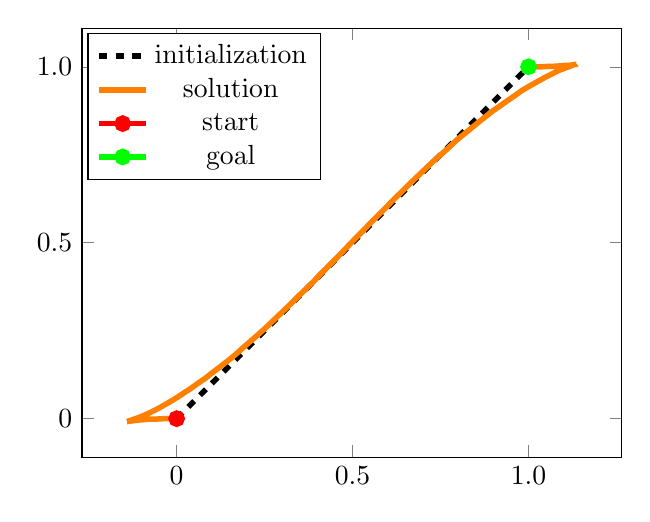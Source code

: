 \begin{tikzpicture}[]
\begin{axis}[
  legend style = {{at={(0.01,0.99)},anchor=north west}},
  axis equal image = {true},
  hide axis = {false},
  xticklabels={0,0.5,1.0},
  xtick={0,0.5,1.0},
  yticklabels={0,0.5,1.0},
  ytick={0,0.5,1.0},
]

\addplot+[
	dashed,
  mark = {none},
  color=black, line width=2pt
] coordinates {
  (0.0, 0.0)
  (0.01, 0.01)
  (0.02, 0.02)
  (0.03, 0.03)
  (0.04, 0.04)
  (0.05, 0.05)
  (0.06, 0.06)
  (0.07, 0.07)
  (0.08, 0.08)
  (0.09, 0.09)
  (0.1, 0.1)
  (0.11, 0.11)
  (0.12, 0.12)
  (0.13, 0.13)
  (0.14, 0.14)
  (0.15, 0.15)
  (0.16, 0.16)
  (0.17, 0.17)
  (0.18, 0.18)
  (0.19, 0.19)
  (0.2, 0.2)
  (0.21, 0.21)
  (0.22, 0.22)
  (0.23, 0.23)
  (0.24, 0.24)
  (0.25, 0.25)
  (0.26, 0.26)
  (0.27, 0.27)
  (0.28, 0.28)
  (0.29, 0.29)
  (0.3, 0.3)
  (0.31, 0.31)
  (0.32, 0.32)
  (0.33, 0.33)
  (0.34, 0.34)
  (0.35, 0.35)
  (0.36, 0.36)
  (0.37, 0.37)
  (0.38, 0.38)
  (0.39, 0.39)
  (0.4, 0.4)
  (0.41, 0.41)
  (0.42, 0.42)
  (0.43, 0.43)
  (0.44, 0.44)
  (0.45, 0.45)
  (0.46, 0.46)
  (0.47, 0.47)
  (0.48, 0.48)
  (0.49, 0.49)
  (0.5, 0.5)
  (0.51, 0.51)
  (0.52, 0.52)
  (0.53, 0.53)
  (0.54, 0.54)
  (0.55, 0.55)
  (0.56, 0.56)
  (0.57, 0.57)
  (0.58, 0.58)
  (0.59, 0.59)
  (0.6, 0.6)
  (0.61, 0.61)
  (0.62, 0.62)
  (0.63, 0.63)
  (0.64, 0.64)
  (0.65, 0.65)
  (0.66, 0.66)
  (0.67, 0.67)
  (0.68, 0.68)
  (0.69, 0.69)
  (0.7, 0.7)
  (0.71, 0.71)
  (0.72, 0.72)
  (0.73, 0.73)
  (0.74, 0.74)
  (0.75, 0.75)
  (0.76, 0.76)
  (0.77, 0.77)
  (0.78, 0.78)
  (0.79, 0.79)
  (0.8, 0.8)
  (0.81, 0.81)
  (0.82, 0.82)
  (0.83, 0.83)
  (0.84, 0.84)
  (0.85, 0.85)
  (0.86, 0.86)
  (0.87, 0.87)
  (0.88, 0.88)
  (0.89, 0.89)
  (0.9, 0.9)
  (0.91, 0.91)
  (0.92, 0.92)
  (0.93, 0.93)
  (0.94, 0.94)
  (0.95, 0.95)
  (0.96, 0.96)
  (0.97, 0.97)
  (0.98, 0.98)
  (0.99, 0.99)
  (1.0, 1.0)
};
\addlegendentry{{}{initialization}}

\addplot+[
  mark = {none},
  color=orange, line width=2pt
] coordinates {
  (0.0, 0.0)
  (-0.019, -6.283e-5)
  (-0.037, -0.0)
  (-0.054, -0.001)
  (-0.07, -0.001)
  (-0.085, -0.002)
  (-0.097, -0.003)
  (-0.109, -0.004)
  (-0.118, -0.005)
  (-0.126, -0.006)
  (-0.133, -0.007)
  (-0.137, -0.007)
  (-0.14, -0.008)
  (-0.141, -0.008)
  (-0.14, -0.008)
  (-0.138, -0.007)
  (-0.134, -0.006)
  (-0.128, -0.004)
  (-0.12, -0.001)
  (-0.111, 0.002)
  (-0.101, 0.006)
  (-0.089, 0.011)
  (-0.076, 0.017)
  (-0.062, 0.024)
  (-0.047, 0.032)
  (-0.031, 0.041)
  (-0.014, 0.051)
  (0.004, 0.062)
  (0.022, 0.074)
  (0.042, 0.087)
  (0.061, 0.101)
  (0.082, 0.115)
  (0.102, 0.131)
  (0.123, 0.147)
  (0.145, 0.164)
  (0.167, 0.182)
  (0.188, 0.201)
  (0.21, 0.22)
  (0.233, 0.24)
  (0.255, 0.26)
  (0.277, 0.281)
  (0.3, 0.303)
  (0.323, 0.325)
  (0.345, 0.347)
  (0.368, 0.369)
  (0.391, 0.392)
  (0.413, 0.415)
  (0.436, 0.438)
  (0.459, 0.461)
  (0.481, 0.484)
  (0.504, 0.508)
  (0.527, 0.531)
  (0.549, 0.554)
  (0.572, 0.577)
  (0.595, 0.6)
  (0.617, 0.623)
  (0.64, 0.645)
  (0.662, 0.667)
  (0.685, 0.689)
  (0.707, 0.71)
  (0.729, 0.731)
  (0.752, 0.751)
  (0.774, 0.771)
  (0.795, 0.791)
  (0.817, 0.809)
  (0.839, 0.827)
  (0.86, 0.844)
  (0.881, 0.861)
  (0.902, 0.877)
  (0.922, 0.891)
  (0.942, 0.905)
  (0.961, 0.918)
  (0.979, 0.931)
  (0.997, 0.942)
  (1.015, 0.952)
  (1.031, 0.961)
  (1.047, 0.97)
  (1.061, 0.977)
  (1.075, 0.984)
  (1.087, 0.99)
  (1.098, 0.994)
  (1.108, 0.998)
  (1.117, 1.001)
  (1.124, 1.004)
  (1.129, 1.006)
  (1.133, 1.007)
  (1.136, 1.007)
  (1.137, 1.008)
  (1.136, 1.007)
  (1.133, 1.007)
  (1.129, 1.006)
  (1.123, 1.005)
  (1.115, 1.004)
  (1.105, 1.004)
  (1.095, 1.003)
  (1.082, 1.002)
  (1.068, 1.001)
  (1.053, 1.001)
  (1.036, 1.0)
  (1.019, 1.0)
  (1.0, 1.0)
};
\addlegendentry{{}{solution}}

\addplot+[
  draw = none,
  mark = {*}, mark options={solid,fill=red},
  color=red, fill=red, line width=2pt
] coordinates {
  (0.0, 0.0)
};
\addlegendentry{{}{start}}

\addplot+[
  draw = none,
  mark = {*}, mark options={solid,fill=green},
  color=green, line width=2pt
] coordinates {
  (1.0, 1.0)
};
\addlegendentry{{}{goal}}

\end{axis}
\end{tikzpicture}
